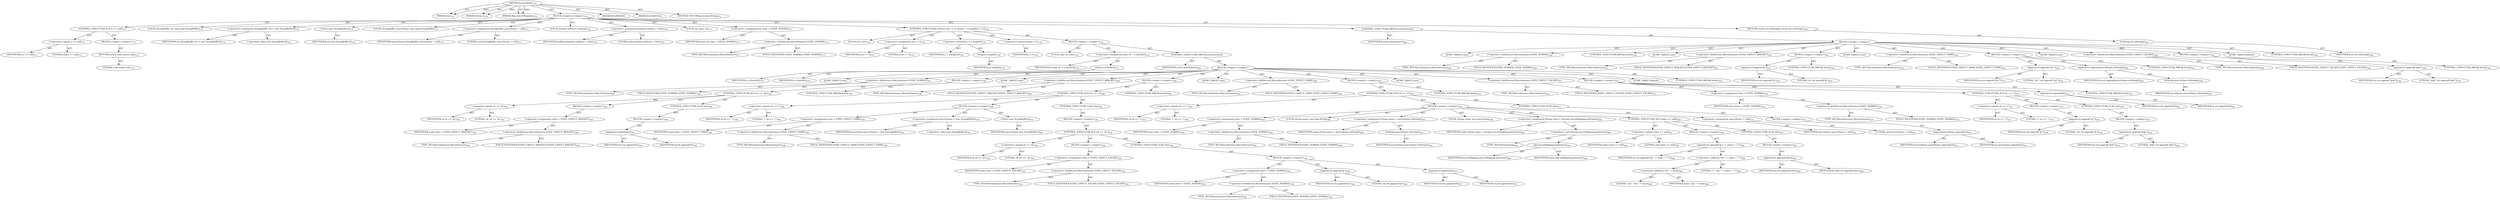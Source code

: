 digraph "macroSubs" {  
"111669149703" [label = <(METHOD,macroSubs)<SUB>170</SUB>> ]
"115964117006" [label = <(PARAM,this)<SUB>170</SUB>> ]
"115964117007" [label = <(PARAM,String s)<SUB>170</SUB>> ]
"115964117008" [label = <(PARAM,Map macroMapping)<SUB>170</SUB>> ]
"25769803789" [label = <(BLOCK,&lt;empty&gt;,&lt;empty&gt;)<SUB>170</SUB>> ]
"47244640260" [label = <(CONTROL_STRUCTURE,IF,if (s == null))<SUB>171</SUB>> ]
"30064771128" [label = <(&lt;operator&gt;.equals,s == null)<SUB>171</SUB>> ]
"68719476787" [label = <(IDENTIFIER,s,s == null)<SUB>171</SUB>> ]
"90194313222" [label = <(LITERAL,null,s == null)<SUB>171</SUB>> ]
"25769803790" [label = <(BLOCK,&lt;empty&gt;,&lt;empty&gt;)<SUB>171</SUB>> ]
"146028888067" [label = <(RETURN,return null;,return null;)<SUB>172</SUB>> ]
"90194313223" [label = <(LITERAL,null,return null;)<SUB>172</SUB>> ]
"94489280517" [label = <(LOCAL,StringBuffer ret: java.lang.StringBuffer)<SUB>174</SUB>> ]
"30064771129" [label = <(&lt;operator&gt;.assignment,StringBuffer ret = new StringBuffer())<SUB>174</SUB>> ]
"68719476788" [label = <(IDENTIFIER,ret,StringBuffer ret = new StringBuffer())<SUB>174</SUB>> ]
"30064771130" [label = <(&lt;operator&gt;.alloc,new StringBuffer())<SUB>174</SUB>> ]
"30064771131" [label = <(&lt;init&gt;,new StringBuffer())<SUB>174</SUB>> ]
"68719476789" [label = <(IDENTIFIER,ret,new StringBuffer())<SUB>174</SUB>> ]
"94489280518" [label = <(LOCAL,StringBuffer macroName: java.lang.StringBuffer)<SUB>175</SUB>> ]
"30064771132" [label = <(&lt;operator&gt;.assignment,StringBuffer macroName = null)<SUB>175</SUB>> ]
"68719476790" [label = <(IDENTIFIER,macroName,StringBuffer macroName = null)<SUB>175</SUB>> ]
"90194313224" [label = <(LITERAL,null,StringBuffer macroName = null)<SUB>175</SUB>> ]
"94489280519" [label = <(LOCAL,boolean inMacro: boolean)<SUB>176</SUB>> ]
"30064771133" [label = <(&lt;operator&gt;.assignment,boolean inMacro = false)<SUB>176</SUB>> ]
"68719476791" [label = <(IDENTIFIER,inMacro,boolean inMacro = false)<SUB>176</SUB>> ]
"90194313225" [label = <(LITERAL,false,boolean inMacro = false)<SUB>176</SUB>> ]
"94489280520" [label = <(LOCAL,int state: int)<SUB>177</SUB>> ]
"30064771134" [label = <(&lt;operator&gt;.assignment,int state = STATE_NORMAL)<SUB>177</SUB>> ]
"68719476792" [label = <(IDENTIFIER,state,int state = STATE_NORMAL)<SUB>177</SUB>> ]
"30064771135" [label = <(&lt;operator&gt;.fieldAccess,MacroInstance.STATE_NORMAL)<SUB>177</SUB>> ]
"180388626434" [label = <(TYPE_REF,MacroInstance,MacroInstance)<SUB>177</SUB>> ]
"55834574862" [label = <(FIELD_IDENTIFIER,STATE_NORMAL,STATE_NORMAL)<SUB>177</SUB>> ]
"47244640261" [label = <(CONTROL_STRUCTURE,FOR,for (int i = 0; Some(i &lt; s.length()); ++i))<SUB>178</SUB>> ]
"94489280521" [label = <(LOCAL,int i: int)<SUB>178</SUB>> ]
"30064771136" [label = <(&lt;operator&gt;.assignment,int i = 0)<SUB>178</SUB>> ]
"68719476793" [label = <(IDENTIFIER,i,int i = 0)<SUB>178</SUB>> ]
"90194313226" [label = <(LITERAL,0,int i = 0)<SUB>178</SUB>> ]
"30064771137" [label = <(&lt;operator&gt;.lessThan,i &lt; s.length())<SUB>178</SUB>> ]
"68719476794" [label = <(IDENTIFIER,i,i &lt; s.length())<SUB>178</SUB>> ]
"30064771138" [label = <(length,s.length())<SUB>178</SUB>> ]
"68719476795" [label = <(IDENTIFIER,s,s.length())<SUB>178</SUB>> ]
"30064771139" [label = <(&lt;operator&gt;.preIncrement,++i)<SUB>178</SUB>> ]
"68719476796" [label = <(IDENTIFIER,i,++i)<SUB>178</SUB>> ]
"25769803791" [label = <(BLOCK,&lt;empty&gt;,&lt;empty&gt;)<SUB>178</SUB>> ]
"94489280522" [label = <(LOCAL,char ch: char)<SUB>179</SUB>> ]
"30064771140" [label = <(&lt;operator&gt;.assignment,char ch = s.charAt(i))<SUB>179</SUB>> ]
"68719476797" [label = <(IDENTIFIER,ch,char ch = s.charAt(i))<SUB>179</SUB>> ]
"30064771141" [label = <(charAt,s.charAt(i))<SUB>179</SUB>> ]
"68719476798" [label = <(IDENTIFIER,s,s.charAt(i))<SUB>179</SUB>> ]
"68719476799" [label = <(IDENTIFIER,i,s.charAt(i))<SUB>179</SUB>> ]
"47244640262" [label = <(CONTROL_STRUCTURE,SWITCH,switch(state))> ]
"68719476800" [label = <(IDENTIFIER,state,switch(state))<SUB>180</SUB>> ]
"25769803792" [label = <(BLOCK,&lt;empty&gt;,&lt;empty&gt;)> ]
"81604378624" [label = <(JUMP_TARGET,case)> ]
"30064771142" [label = <(&lt;operator&gt;.fieldAccess,MacroInstance.STATE_NORMAL)<SUB>181</SUB>> ]
"180388626435" [label = <(TYPE_REF,MacroInstance,MacroInstance)<SUB>181</SUB>> ]
"55834574863" [label = <(FIELD_IDENTIFIER,STATE_NORMAL,STATE_NORMAL)<SUB>181</SUB>> ]
"25769803793" [label = <(BLOCK,&lt;empty&gt;,&lt;empty&gt;)<SUB>182</SUB>> ]
"47244640263" [label = <(CONTROL_STRUCTURE,IF,if (ch == '@'))<SUB>182</SUB>> ]
"30064771143" [label = <(&lt;operator&gt;.equals,ch == '@')<SUB>182</SUB>> ]
"68719476801" [label = <(IDENTIFIER,ch,ch == '@')<SUB>182</SUB>> ]
"90194313227" [label = <(LITERAL,'@',ch == '@')<SUB>182</SUB>> ]
"25769803794" [label = <(BLOCK,&lt;empty&gt;,&lt;empty&gt;)<SUB>182</SUB>> ]
"30064771144" [label = <(&lt;operator&gt;.assignment,state = STATE_EXPECT_BRACKET)<SUB>183</SUB>> ]
"68719476802" [label = <(IDENTIFIER,state,state = STATE_EXPECT_BRACKET)<SUB>183</SUB>> ]
"30064771145" [label = <(&lt;operator&gt;.fieldAccess,MacroInstance.STATE_EXPECT_BRACKET)<SUB>183</SUB>> ]
"180388626436" [label = <(TYPE_REF,MacroInstance,MacroInstance)<SUB>183</SUB>> ]
"55834574864" [label = <(FIELD_IDENTIFIER,STATE_EXPECT_BRACKET,STATE_EXPECT_BRACKET)<SUB>183</SUB>> ]
"47244640264" [label = <(CONTROL_STRUCTURE,ELSE,else)<SUB>184</SUB>> ]
"25769803795" [label = <(BLOCK,&lt;empty&gt;,&lt;empty&gt;)<SUB>184</SUB>> ]
"30064771146" [label = <(append,ret.append(ch))<SUB>185</SUB>> ]
"68719476803" [label = <(IDENTIFIER,ret,ret.append(ch))<SUB>185</SUB>> ]
"68719476804" [label = <(IDENTIFIER,ch,ret.append(ch))<SUB>185</SUB>> ]
"47244640265" [label = <(CONTROL_STRUCTURE,BREAK,break;)<SUB>187</SUB>> ]
"81604378625" [label = <(JUMP_TARGET,case)> ]
"30064771147" [label = <(&lt;operator&gt;.fieldAccess,MacroInstance.STATE_EXPECT_BRACKET)<SUB>188</SUB>> ]
"180388626437" [label = <(TYPE_REF,MacroInstance,MacroInstance)<SUB>188</SUB>> ]
"55834574865" [label = <(FIELD_IDENTIFIER,STATE_EXPECT_BRACKET,STATE_EXPECT_BRACKET)<SUB>188</SUB>> ]
"25769803796" [label = <(BLOCK,&lt;empty&gt;,&lt;empty&gt;)<SUB>189</SUB>> ]
"47244640266" [label = <(CONTROL_STRUCTURE,IF,if (ch == '{'))<SUB>189</SUB>> ]
"30064771148" [label = <(&lt;operator&gt;.equals,ch == '{')<SUB>189</SUB>> ]
"68719476805" [label = <(IDENTIFIER,ch,ch == '{')<SUB>189</SUB>> ]
"90194313228" [label = <(LITERAL,'{',ch == '{')<SUB>189</SUB>> ]
"25769803797" [label = <(BLOCK,&lt;empty&gt;,&lt;empty&gt;)<SUB>189</SUB>> ]
"30064771149" [label = <(&lt;operator&gt;.assignment,state = STATE_EXPECT_NAME)<SUB>190</SUB>> ]
"68719476806" [label = <(IDENTIFIER,state,state = STATE_EXPECT_NAME)<SUB>190</SUB>> ]
"30064771150" [label = <(&lt;operator&gt;.fieldAccess,MacroInstance.STATE_EXPECT_NAME)<SUB>190</SUB>> ]
"180388626438" [label = <(TYPE_REF,MacroInstance,MacroInstance)<SUB>190</SUB>> ]
"55834574866" [label = <(FIELD_IDENTIFIER,STATE_EXPECT_NAME,STATE_EXPECT_NAME)<SUB>190</SUB>> ]
"30064771151" [label = <(&lt;operator&gt;.assignment,macroName = new StringBuffer())<SUB>191</SUB>> ]
"68719476807" [label = <(IDENTIFIER,macroName,macroName = new StringBuffer())<SUB>191</SUB>> ]
"30064771152" [label = <(&lt;operator&gt;.alloc,new StringBuffer())<SUB>191</SUB>> ]
"30064771153" [label = <(&lt;init&gt;,new StringBuffer())<SUB>191</SUB>> ]
"68719476808" [label = <(IDENTIFIER,macroName,new StringBuffer())<SUB>191</SUB>> ]
"47244640267" [label = <(CONTROL_STRUCTURE,ELSE,else)<SUB>192</SUB>> ]
"25769803798" [label = <(BLOCK,&lt;empty&gt;,&lt;empty&gt;)<SUB>192</SUB>> ]
"47244640268" [label = <(CONTROL_STRUCTURE,IF,if (ch == '@'))<SUB>192</SUB>> ]
"30064771154" [label = <(&lt;operator&gt;.equals,ch == '@')<SUB>192</SUB>> ]
"68719476809" [label = <(IDENTIFIER,ch,ch == '@')<SUB>192</SUB>> ]
"90194313229" [label = <(LITERAL,'@',ch == '@')<SUB>192</SUB>> ]
"25769803799" [label = <(BLOCK,&lt;empty&gt;,&lt;empty&gt;)<SUB>192</SUB>> ]
"30064771155" [label = <(&lt;operator&gt;.assignment,state = STATE_EXPECT_EXCAPE)<SUB>193</SUB>> ]
"68719476810" [label = <(IDENTIFIER,state,state = STATE_EXPECT_EXCAPE)<SUB>193</SUB>> ]
"30064771156" [label = <(&lt;operator&gt;.fieldAccess,MacroInstance.STATE_EXPECT_EXCAPE)<SUB>193</SUB>> ]
"180388626439" [label = <(TYPE_REF,MacroInstance,MacroInstance)<SUB>193</SUB>> ]
"55834574867" [label = <(FIELD_IDENTIFIER,STATE_EXPECT_EXCAPE,STATE_EXPECT_EXCAPE)<SUB>193</SUB>> ]
"47244640269" [label = <(CONTROL_STRUCTURE,ELSE,else)<SUB>194</SUB>> ]
"25769803800" [label = <(BLOCK,&lt;empty&gt;,&lt;empty&gt;)<SUB>194</SUB>> ]
"30064771157" [label = <(&lt;operator&gt;.assignment,state = STATE_NORMAL)<SUB>195</SUB>> ]
"68719476811" [label = <(IDENTIFIER,state,state = STATE_NORMAL)<SUB>195</SUB>> ]
"30064771158" [label = <(&lt;operator&gt;.fieldAccess,MacroInstance.STATE_NORMAL)<SUB>195</SUB>> ]
"180388626440" [label = <(TYPE_REF,MacroInstance,MacroInstance)<SUB>195</SUB>> ]
"55834574868" [label = <(FIELD_IDENTIFIER,STATE_NORMAL,STATE_NORMAL)<SUB>195</SUB>> ]
"30064771159" [label = <(append,ret.append('@'))<SUB>196</SUB>> ]
"68719476812" [label = <(IDENTIFIER,ret,ret.append('@'))<SUB>196</SUB>> ]
"90194313230" [label = <(LITERAL,'@',ret.append('@'))<SUB>196</SUB>> ]
"30064771160" [label = <(append,ret.append(ch))<SUB>197</SUB>> ]
"68719476813" [label = <(IDENTIFIER,ret,ret.append(ch))<SUB>197</SUB>> ]
"68719476814" [label = <(IDENTIFIER,ch,ret.append(ch))<SUB>197</SUB>> ]
"47244640270" [label = <(CONTROL_STRUCTURE,BREAK,break;)<SUB>199</SUB>> ]
"81604378626" [label = <(JUMP_TARGET,case)> ]
"30064771161" [label = <(&lt;operator&gt;.fieldAccess,MacroInstance.STATE_EXPECT_NAME)<SUB>200</SUB>> ]
"180388626441" [label = <(TYPE_REF,MacroInstance,MacroInstance)<SUB>200</SUB>> ]
"55834574869" [label = <(FIELD_IDENTIFIER,STATE_EXPECT_NAME,STATE_EXPECT_NAME)<SUB>200</SUB>> ]
"25769803801" [label = <(BLOCK,&lt;empty&gt;,&lt;empty&gt;)<SUB>201</SUB>> ]
"47244640271" [label = <(CONTROL_STRUCTURE,IF,if (ch == '}'))<SUB>201</SUB>> ]
"30064771162" [label = <(&lt;operator&gt;.equals,ch == '}')<SUB>201</SUB>> ]
"68719476815" [label = <(IDENTIFIER,ch,ch == '}')<SUB>201</SUB>> ]
"90194313231" [label = <(LITERAL,'}',ch == '}')<SUB>201</SUB>> ]
"25769803802" [label = <(BLOCK,&lt;empty&gt;,&lt;empty&gt;)<SUB>201</SUB>> ]
"30064771163" [label = <(&lt;operator&gt;.assignment,state = STATE_NORMAL)<SUB>202</SUB>> ]
"68719476816" [label = <(IDENTIFIER,state,state = STATE_NORMAL)<SUB>202</SUB>> ]
"30064771164" [label = <(&lt;operator&gt;.fieldAccess,MacroInstance.STATE_NORMAL)<SUB>202</SUB>> ]
"180388626442" [label = <(TYPE_REF,MacroInstance,MacroInstance)<SUB>202</SUB>> ]
"55834574870" [label = <(FIELD_IDENTIFIER,STATE_NORMAL,STATE_NORMAL)<SUB>202</SUB>> ]
"94489280523" [label = <(LOCAL,String name: java.lang.String)<SUB>203</SUB>> ]
"30064771165" [label = <(&lt;operator&gt;.assignment,String name = macroName.toString())<SUB>203</SUB>> ]
"68719476817" [label = <(IDENTIFIER,name,String name = macroName.toString())<SUB>203</SUB>> ]
"30064771166" [label = <(toString,macroName.toString())<SUB>203</SUB>> ]
"68719476818" [label = <(IDENTIFIER,macroName,macroName.toString())<SUB>203</SUB>> ]
"94489280524" [label = <(LOCAL,String value: java.lang.String)<SUB>204</SUB>> ]
"30064771167" [label = <(&lt;operator&gt;.assignment,String value = (String) macroMapping.get(name))<SUB>204</SUB>> ]
"68719476819" [label = <(IDENTIFIER,value,String value = (String) macroMapping.get(name))<SUB>204</SUB>> ]
"30064771168" [label = <(&lt;operator&gt;.cast,(String) macroMapping.get(name))<SUB>204</SUB>> ]
"180388626443" [label = <(TYPE_REF,String,String)<SUB>204</SUB>> ]
"30064771169" [label = <(get,macroMapping.get(name))<SUB>204</SUB>> ]
"68719476820" [label = <(IDENTIFIER,macroMapping,macroMapping.get(name))<SUB>204</SUB>> ]
"68719476821" [label = <(IDENTIFIER,name,macroMapping.get(name))<SUB>204</SUB>> ]
"47244640272" [label = <(CONTROL_STRUCTURE,IF,if (value == null))<SUB>205</SUB>> ]
"30064771170" [label = <(&lt;operator&gt;.equals,value == null)<SUB>205</SUB>> ]
"68719476822" [label = <(IDENTIFIER,value,value == null)<SUB>205</SUB>> ]
"90194313232" [label = <(LITERAL,null,value == null)<SUB>205</SUB>> ]
"25769803803" [label = <(BLOCK,&lt;empty&gt;,&lt;empty&gt;)<SUB>205</SUB>> ]
"30064771171" [label = <(append,ret.append(&quot;@{&quot; + name + &quot;}&quot;))<SUB>206</SUB>> ]
"68719476823" [label = <(IDENTIFIER,ret,ret.append(&quot;@{&quot; + name + &quot;}&quot;))<SUB>206</SUB>> ]
"30064771172" [label = <(&lt;operator&gt;.addition,&quot;@{&quot; + name + &quot;}&quot;)<SUB>206</SUB>> ]
"30064771173" [label = <(&lt;operator&gt;.addition,&quot;@{&quot; + name)<SUB>206</SUB>> ]
"90194313233" [label = <(LITERAL,&quot;@{&quot;,&quot;@{&quot; + name)<SUB>206</SUB>> ]
"68719476824" [label = <(IDENTIFIER,name,&quot;@{&quot; + name)<SUB>206</SUB>> ]
"90194313234" [label = <(LITERAL,&quot;}&quot;,&quot;@{&quot; + name + &quot;}&quot;)<SUB>206</SUB>> ]
"47244640273" [label = <(CONTROL_STRUCTURE,ELSE,else)<SUB>207</SUB>> ]
"25769803804" [label = <(BLOCK,&lt;empty&gt;,&lt;empty&gt;)<SUB>207</SUB>> ]
"30064771174" [label = <(append,ret.append(value))<SUB>208</SUB>> ]
"68719476825" [label = <(IDENTIFIER,ret,ret.append(value))<SUB>208</SUB>> ]
"68719476826" [label = <(IDENTIFIER,value,ret.append(value))<SUB>208</SUB>> ]
"30064771175" [label = <(&lt;operator&gt;.assignment,macroName = null)<SUB>210</SUB>> ]
"68719476827" [label = <(IDENTIFIER,macroName,macroName = null)<SUB>210</SUB>> ]
"90194313235" [label = <(LITERAL,null,macroName = null)<SUB>210</SUB>> ]
"47244640274" [label = <(CONTROL_STRUCTURE,ELSE,else)<SUB>211</SUB>> ]
"25769803805" [label = <(BLOCK,&lt;empty&gt;,&lt;empty&gt;)<SUB>211</SUB>> ]
"30064771176" [label = <(append,macroName.append(ch))<SUB>212</SUB>> ]
"68719476828" [label = <(IDENTIFIER,macroName,macroName.append(ch))<SUB>212</SUB>> ]
"68719476829" [label = <(IDENTIFIER,ch,macroName.append(ch))<SUB>212</SUB>> ]
"47244640275" [label = <(CONTROL_STRUCTURE,BREAK,break;)<SUB>214</SUB>> ]
"81604378627" [label = <(JUMP_TARGET,case)> ]
"30064771177" [label = <(&lt;operator&gt;.fieldAccess,MacroInstance.STATE_EXPECT_EXCAPE)<SUB>215</SUB>> ]
"180388626444" [label = <(TYPE_REF,MacroInstance,MacroInstance)<SUB>215</SUB>> ]
"55834574871" [label = <(FIELD_IDENTIFIER,STATE_EXPECT_EXCAPE,STATE_EXPECT_EXCAPE)<SUB>215</SUB>> ]
"25769803806" [label = <(BLOCK,&lt;empty&gt;,&lt;empty&gt;)<SUB>216</SUB>> ]
"30064771178" [label = <(&lt;operator&gt;.assignment,state = STATE_NORMAL)<SUB>216</SUB>> ]
"68719476830" [label = <(IDENTIFIER,state,state = STATE_NORMAL)<SUB>216</SUB>> ]
"30064771179" [label = <(&lt;operator&gt;.fieldAccess,MacroInstance.STATE_NORMAL)<SUB>216</SUB>> ]
"180388626445" [label = <(TYPE_REF,MacroInstance,MacroInstance)<SUB>216</SUB>> ]
"55834574872" [label = <(FIELD_IDENTIFIER,STATE_NORMAL,STATE_NORMAL)<SUB>216</SUB>> ]
"47244640276" [label = <(CONTROL_STRUCTURE,IF,if (ch == '{'))<SUB>217</SUB>> ]
"30064771180" [label = <(&lt;operator&gt;.equals,ch == '{')<SUB>217</SUB>> ]
"68719476831" [label = <(IDENTIFIER,ch,ch == '{')<SUB>217</SUB>> ]
"90194313236" [label = <(LITERAL,'{',ch == '{')<SUB>217</SUB>> ]
"25769803807" [label = <(BLOCK,&lt;empty&gt;,&lt;empty&gt;)<SUB>217</SUB>> ]
"30064771181" [label = <(append,ret.append(&quot;@&quot;))<SUB>218</SUB>> ]
"68719476832" [label = <(IDENTIFIER,ret,ret.append(&quot;@&quot;))<SUB>218</SUB>> ]
"90194313237" [label = <(LITERAL,&quot;@&quot;,ret.append(&quot;@&quot;))<SUB>218</SUB>> ]
"47244640277" [label = <(CONTROL_STRUCTURE,ELSE,else)<SUB>219</SUB>> ]
"25769803808" [label = <(BLOCK,&lt;empty&gt;,&lt;empty&gt;)<SUB>219</SUB>> ]
"30064771182" [label = <(append,ret.append(&quot;@@&quot;))<SUB>220</SUB>> ]
"68719476833" [label = <(IDENTIFIER,ret,ret.append(&quot;@@&quot;))<SUB>220</SUB>> ]
"90194313238" [label = <(LITERAL,&quot;@@&quot;,ret.append(&quot;@@&quot;))<SUB>220</SUB>> ]
"30064771183" [label = <(append,ret.append(ch))<SUB>222</SUB>> ]
"68719476834" [label = <(IDENTIFIER,ret,ret.append(ch))<SUB>222</SUB>> ]
"68719476835" [label = <(IDENTIFIER,ch,ret.append(ch))<SUB>222</SUB>> ]
"47244640278" [label = <(CONTROL_STRUCTURE,BREAK,break;)<SUB>223</SUB>> ]
"81604378628" [label = <(JUMP_TARGET,default)> ]
"47244640279" [label = <(CONTROL_STRUCTURE,BREAK,break;)<SUB>225</SUB>> ]
"47244640280" [label = <(CONTROL_STRUCTURE,SWITCH,switch(state))> ]
"68719476836" [label = <(IDENTIFIER,state,switch(state))<SUB>228</SUB>> ]
"25769803809" [label = <(BLOCK,&lt;empty&gt;,&lt;empty&gt;)> ]
"81604378629" [label = <(JUMP_TARGET,case)> ]
"30064771184" [label = <(&lt;operator&gt;.fieldAccess,MacroInstance.STATE_NORMAL)<SUB>229</SUB>> ]
"180388626446" [label = <(TYPE_REF,MacroInstance,MacroInstance)<SUB>229</SUB>> ]
"55834574873" [label = <(FIELD_IDENTIFIER,STATE_NORMAL,STATE_NORMAL)<SUB>229</SUB>> ]
"47244640281" [label = <(CONTROL_STRUCTURE,BREAK,break;)<SUB>230</SUB>> ]
"81604378630" [label = <(JUMP_TARGET,case)> ]
"30064771185" [label = <(&lt;operator&gt;.fieldAccess,MacroInstance.STATE_EXPECT_BRACKET)<SUB>231</SUB>> ]
"180388626447" [label = <(TYPE_REF,MacroInstance,MacroInstance)<SUB>231</SUB>> ]
"55834574874" [label = <(FIELD_IDENTIFIER,STATE_EXPECT_BRACKET,STATE_EXPECT_BRACKET)<SUB>231</SUB>> ]
"25769803810" [label = <(BLOCK,&lt;empty&gt;,&lt;empty&gt;)<SUB>232</SUB>> ]
"30064771186" [label = <(append,ret.append('@'))<SUB>232</SUB>> ]
"68719476837" [label = <(IDENTIFIER,ret,ret.append('@'))<SUB>232</SUB>> ]
"90194313239" [label = <(LITERAL,'@',ret.append('@'))<SUB>232</SUB>> ]
"47244640282" [label = <(CONTROL_STRUCTURE,BREAK,break;)<SUB>233</SUB>> ]
"81604378631" [label = <(JUMP_TARGET,case)> ]
"30064771187" [label = <(&lt;operator&gt;.fieldAccess,MacroInstance.STATE_EXPECT_NAME)<SUB>234</SUB>> ]
"180388626448" [label = <(TYPE_REF,MacroInstance,MacroInstance)<SUB>234</SUB>> ]
"55834574875" [label = <(FIELD_IDENTIFIER,STATE_EXPECT_NAME,STATE_EXPECT_NAME)<SUB>234</SUB>> ]
"25769803811" [label = <(BLOCK,&lt;empty&gt;,&lt;empty&gt;)<SUB>235</SUB>> ]
"30064771188" [label = <(append,ret.append(&quot;@{&quot;))<SUB>235</SUB>> ]
"68719476838" [label = <(IDENTIFIER,ret,ret.append(&quot;@{&quot;))<SUB>235</SUB>> ]
"90194313240" [label = <(LITERAL,&quot;@{&quot;,ret.append(&quot;@{&quot;))<SUB>235</SUB>> ]
"30064771189" [label = <(append,ret.append(macroName.toString()))<SUB>236</SUB>> ]
"68719476839" [label = <(IDENTIFIER,ret,ret.append(macroName.toString()))<SUB>236</SUB>> ]
"30064771190" [label = <(toString,macroName.toString())<SUB>236</SUB>> ]
"68719476840" [label = <(IDENTIFIER,macroName,macroName.toString())<SUB>236</SUB>> ]
"47244640283" [label = <(CONTROL_STRUCTURE,BREAK,break;)<SUB>237</SUB>> ]
"81604378632" [label = <(JUMP_TARGET,case)> ]
"30064771191" [label = <(&lt;operator&gt;.fieldAccess,MacroInstance.STATE_EXPECT_EXCAPE)<SUB>238</SUB>> ]
"180388626449" [label = <(TYPE_REF,MacroInstance,MacroInstance)<SUB>238</SUB>> ]
"55834574876" [label = <(FIELD_IDENTIFIER,STATE_EXPECT_EXCAPE,STATE_EXPECT_EXCAPE)<SUB>238</SUB>> ]
"25769803812" [label = <(BLOCK,&lt;empty&gt;,&lt;empty&gt;)<SUB>239</SUB>> ]
"30064771192" [label = <(append,ret.append(&quot;@@&quot;))<SUB>239</SUB>> ]
"68719476841" [label = <(IDENTIFIER,ret,ret.append(&quot;@@&quot;))<SUB>239</SUB>> ]
"90194313241" [label = <(LITERAL,&quot;@@&quot;,ret.append(&quot;@@&quot;))<SUB>239</SUB>> ]
"47244640284" [label = <(CONTROL_STRUCTURE,BREAK,break;)<SUB>240</SUB>> ]
"81604378633" [label = <(JUMP_TARGET,default)> ]
"47244640285" [label = <(CONTROL_STRUCTURE,BREAK,break;)<SUB>242</SUB>> ]
"146028888068" [label = <(RETURN,return ret.toString();,return ret.toString();)<SUB>245</SUB>> ]
"30064771193" [label = <(toString,ret.toString())<SUB>245</SUB>> ]
"68719476842" [label = <(IDENTIFIER,ret,ret.toString())<SUB>245</SUB>> ]
"133143986205" [label = <(MODIFIER,PRIVATE)> ]
"133143986206" [label = <(MODIFIER,VIRTUAL)> ]
"128849018887" [label = <(METHOD_RETURN,java.lang.String)<SUB>170</SUB>> ]
  "111669149703" -> "115964117006"  [ label = "AST: "] 
  "111669149703" -> "115964117007"  [ label = "AST: "] 
  "111669149703" -> "115964117008"  [ label = "AST: "] 
  "111669149703" -> "25769803789"  [ label = "AST: "] 
  "111669149703" -> "133143986205"  [ label = "AST: "] 
  "111669149703" -> "133143986206"  [ label = "AST: "] 
  "111669149703" -> "128849018887"  [ label = "AST: "] 
  "25769803789" -> "47244640260"  [ label = "AST: "] 
  "25769803789" -> "94489280517"  [ label = "AST: "] 
  "25769803789" -> "30064771129"  [ label = "AST: "] 
  "25769803789" -> "30064771131"  [ label = "AST: "] 
  "25769803789" -> "94489280518"  [ label = "AST: "] 
  "25769803789" -> "30064771132"  [ label = "AST: "] 
  "25769803789" -> "94489280519"  [ label = "AST: "] 
  "25769803789" -> "30064771133"  [ label = "AST: "] 
  "25769803789" -> "94489280520"  [ label = "AST: "] 
  "25769803789" -> "30064771134"  [ label = "AST: "] 
  "25769803789" -> "47244640261"  [ label = "AST: "] 
  "25769803789" -> "47244640280"  [ label = "AST: "] 
  "25769803789" -> "146028888068"  [ label = "AST: "] 
  "47244640260" -> "30064771128"  [ label = "AST: "] 
  "47244640260" -> "25769803790"  [ label = "AST: "] 
  "30064771128" -> "68719476787"  [ label = "AST: "] 
  "30064771128" -> "90194313222"  [ label = "AST: "] 
  "25769803790" -> "146028888067"  [ label = "AST: "] 
  "146028888067" -> "90194313223"  [ label = "AST: "] 
  "30064771129" -> "68719476788"  [ label = "AST: "] 
  "30064771129" -> "30064771130"  [ label = "AST: "] 
  "30064771131" -> "68719476789"  [ label = "AST: "] 
  "30064771132" -> "68719476790"  [ label = "AST: "] 
  "30064771132" -> "90194313224"  [ label = "AST: "] 
  "30064771133" -> "68719476791"  [ label = "AST: "] 
  "30064771133" -> "90194313225"  [ label = "AST: "] 
  "30064771134" -> "68719476792"  [ label = "AST: "] 
  "30064771134" -> "30064771135"  [ label = "AST: "] 
  "30064771135" -> "180388626434"  [ label = "AST: "] 
  "30064771135" -> "55834574862"  [ label = "AST: "] 
  "47244640261" -> "94489280521"  [ label = "AST: "] 
  "47244640261" -> "30064771136"  [ label = "AST: "] 
  "47244640261" -> "30064771137"  [ label = "AST: "] 
  "47244640261" -> "30064771139"  [ label = "AST: "] 
  "47244640261" -> "25769803791"  [ label = "AST: "] 
  "30064771136" -> "68719476793"  [ label = "AST: "] 
  "30064771136" -> "90194313226"  [ label = "AST: "] 
  "30064771137" -> "68719476794"  [ label = "AST: "] 
  "30064771137" -> "30064771138"  [ label = "AST: "] 
  "30064771138" -> "68719476795"  [ label = "AST: "] 
  "30064771139" -> "68719476796"  [ label = "AST: "] 
  "25769803791" -> "94489280522"  [ label = "AST: "] 
  "25769803791" -> "30064771140"  [ label = "AST: "] 
  "25769803791" -> "47244640262"  [ label = "AST: "] 
  "30064771140" -> "68719476797"  [ label = "AST: "] 
  "30064771140" -> "30064771141"  [ label = "AST: "] 
  "30064771141" -> "68719476798"  [ label = "AST: "] 
  "30064771141" -> "68719476799"  [ label = "AST: "] 
  "47244640262" -> "68719476800"  [ label = "AST: "] 
  "47244640262" -> "25769803792"  [ label = "AST: "] 
  "25769803792" -> "81604378624"  [ label = "AST: "] 
  "25769803792" -> "30064771142"  [ label = "AST: "] 
  "25769803792" -> "25769803793"  [ label = "AST: "] 
  "25769803792" -> "81604378625"  [ label = "AST: "] 
  "25769803792" -> "30064771147"  [ label = "AST: "] 
  "25769803792" -> "25769803796"  [ label = "AST: "] 
  "25769803792" -> "81604378626"  [ label = "AST: "] 
  "25769803792" -> "30064771161"  [ label = "AST: "] 
  "25769803792" -> "25769803801"  [ label = "AST: "] 
  "25769803792" -> "81604378627"  [ label = "AST: "] 
  "25769803792" -> "30064771177"  [ label = "AST: "] 
  "25769803792" -> "25769803806"  [ label = "AST: "] 
  "25769803792" -> "81604378628"  [ label = "AST: "] 
  "25769803792" -> "47244640279"  [ label = "AST: "] 
  "30064771142" -> "180388626435"  [ label = "AST: "] 
  "30064771142" -> "55834574863"  [ label = "AST: "] 
  "25769803793" -> "47244640263"  [ label = "AST: "] 
  "25769803793" -> "47244640265"  [ label = "AST: "] 
  "47244640263" -> "30064771143"  [ label = "AST: "] 
  "47244640263" -> "25769803794"  [ label = "AST: "] 
  "47244640263" -> "47244640264"  [ label = "AST: "] 
  "30064771143" -> "68719476801"  [ label = "AST: "] 
  "30064771143" -> "90194313227"  [ label = "AST: "] 
  "25769803794" -> "30064771144"  [ label = "AST: "] 
  "30064771144" -> "68719476802"  [ label = "AST: "] 
  "30064771144" -> "30064771145"  [ label = "AST: "] 
  "30064771145" -> "180388626436"  [ label = "AST: "] 
  "30064771145" -> "55834574864"  [ label = "AST: "] 
  "47244640264" -> "25769803795"  [ label = "AST: "] 
  "25769803795" -> "30064771146"  [ label = "AST: "] 
  "30064771146" -> "68719476803"  [ label = "AST: "] 
  "30064771146" -> "68719476804"  [ label = "AST: "] 
  "30064771147" -> "180388626437"  [ label = "AST: "] 
  "30064771147" -> "55834574865"  [ label = "AST: "] 
  "25769803796" -> "47244640266"  [ label = "AST: "] 
  "25769803796" -> "47244640270"  [ label = "AST: "] 
  "47244640266" -> "30064771148"  [ label = "AST: "] 
  "47244640266" -> "25769803797"  [ label = "AST: "] 
  "47244640266" -> "47244640267"  [ label = "AST: "] 
  "30064771148" -> "68719476805"  [ label = "AST: "] 
  "30064771148" -> "90194313228"  [ label = "AST: "] 
  "25769803797" -> "30064771149"  [ label = "AST: "] 
  "25769803797" -> "30064771151"  [ label = "AST: "] 
  "25769803797" -> "30064771153"  [ label = "AST: "] 
  "30064771149" -> "68719476806"  [ label = "AST: "] 
  "30064771149" -> "30064771150"  [ label = "AST: "] 
  "30064771150" -> "180388626438"  [ label = "AST: "] 
  "30064771150" -> "55834574866"  [ label = "AST: "] 
  "30064771151" -> "68719476807"  [ label = "AST: "] 
  "30064771151" -> "30064771152"  [ label = "AST: "] 
  "30064771153" -> "68719476808"  [ label = "AST: "] 
  "47244640267" -> "25769803798"  [ label = "AST: "] 
  "25769803798" -> "47244640268"  [ label = "AST: "] 
  "47244640268" -> "30064771154"  [ label = "AST: "] 
  "47244640268" -> "25769803799"  [ label = "AST: "] 
  "47244640268" -> "47244640269"  [ label = "AST: "] 
  "30064771154" -> "68719476809"  [ label = "AST: "] 
  "30064771154" -> "90194313229"  [ label = "AST: "] 
  "25769803799" -> "30064771155"  [ label = "AST: "] 
  "30064771155" -> "68719476810"  [ label = "AST: "] 
  "30064771155" -> "30064771156"  [ label = "AST: "] 
  "30064771156" -> "180388626439"  [ label = "AST: "] 
  "30064771156" -> "55834574867"  [ label = "AST: "] 
  "47244640269" -> "25769803800"  [ label = "AST: "] 
  "25769803800" -> "30064771157"  [ label = "AST: "] 
  "25769803800" -> "30064771159"  [ label = "AST: "] 
  "25769803800" -> "30064771160"  [ label = "AST: "] 
  "30064771157" -> "68719476811"  [ label = "AST: "] 
  "30064771157" -> "30064771158"  [ label = "AST: "] 
  "30064771158" -> "180388626440"  [ label = "AST: "] 
  "30064771158" -> "55834574868"  [ label = "AST: "] 
  "30064771159" -> "68719476812"  [ label = "AST: "] 
  "30064771159" -> "90194313230"  [ label = "AST: "] 
  "30064771160" -> "68719476813"  [ label = "AST: "] 
  "30064771160" -> "68719476814"  [ label = "AST: "] 
  "30064771161" -> "180388626441"  [ label = "AST: "] 
  "30064771161" -> "55834574869"  [ label = "AST: "] 
  "25769803801" -> "47244640271"  [ label = "AST: "] 
  "25769803801" -> "47244640275"  [ label = "AST: "] 
  "47244640271" -> "30064771162"  [ label = "AST: "] 
  "47244640271" -> "25769803802"  [ label = "AST: "] 
  "47244640271" -> "47244640274"  [ label = "AST: "] 
  "30064771162" -> "68719476815"  [ label = "AST: "] 
  "30064771162" -> "90194313231"  [ label = "AST: "] 
  "25769803802" -> "30064771163"  [ label = "AST: "] 
  "25769803802" -> "94489280523"  [ label = "AST: "] 
  "25769803802" -> "30064771165"  [ label = "AST: "] 
  "25769803802" -> "94489280524"  [ label = "AST: "] 
  "25769803802" -> "30064771167"  [ label = "AST: "] 
  "25769803802" -> "47244640272"  [ label = "AST: "] 
  "25769803802" -> "30064771175"  [ label = "AST: "] 
  "30064771163" -> "68719476816"  [ label = "AST: "] 
  "30064771163" -> "30064771164"  [ label = "AST: "] 
  "30064771164" -> "180388626442"  [ label = "AST: "] 
  "30064771164" -> "55834574870"  [ label = "AST: "] 
  "30064771165" -> "68719476817"  [ label = "AST: "] 
  "30064771165" -> "30064771166"  [ label = "AST: "] 
  "30064771166" -> "68719476818"  [ label = "AST: "] 
  "30064771167" -> "68719476819"  [ label = "AST: "] 
  "30064771167" -> "30064771168"  [ label = "AST: "] 
  "30064771168" -> "180388626443"  [ label = "AST: "] 
  "30064771168" -> "30064771169"  [ label = "AST: "] 
  "30064771169" -> "68719476820"  [ label = "AST: "] 
  "30064771169" -> "68719476821"  [ label = "AST: "] 
  "47244640272" -> "30064771170"  [ label = "AST: "] 
  "47244640272" -> "25769803803"  [ label = "AST: "] 
  "47244640272" -> "47244640273"  [ label = "AST: "] 
  "30064771170" -> "68719476822"  [ label = "AST: "] 
  "30064771170" -> "90194313232"  [ label = "AST: "] 
  "25769803803" -> "30064771171"  [ label = "AST: "] 
  "30064771171" -> "68719476823"  [ label = "AST: "] 
  "30064771171" -> "30064771172"  [ label = "AST: "] 
  "30064771172" -> "30064771173"  [ label = "AST: "] 
  "30064771172" -> "90194313234"  [ label = "AST: "] 
  "30064771173" -> "90194313233"  [ label = "AST: "] 
  "30064771173" -> "68719476824"  [ label = "AST: "] 
  "47244640273" -> "25769803804"  [ label = "AST: "] 
  "25769803804" -> "30064771174"  [ label = "AST: "] 
  "30064771174" -> "68719476825"  [ label = "AST: "] 
  "30064771174" -> "68719476826"  [ label = "AST: "] 
  "30064771175" -> "68719476827"  [ label = "AST: "] 
  "30064771175" -> "90194313235"  [ label = "AST: "] 
  "47244640274" -> "25769803805"  [ label = "AST: "] 
  "25769803805" -> "30064771176"  [ label = "AST: "] 
  "30064771176" -> "68719476828"  [ label = "AST: "] 
  "30064771176" -> "68719476829"  [ label = "AST: "] 
  "30064771177" -> "180388626444"  [ label = "AST: "] 
  "30064771177" -> "55834574871"  [ label = "AST: "] 
  "25769803806" -> "30064771178"  [ label = "AST: "] 
  "25769803806" -> "47244640276"  [ label = "AST: "] 
  "25769803806" -> "30064771183"  [ label = "AST: "] 
  "25769803806" -> "47244640278"  [ label = "AST: "] 
  "30064771178" -> "68719476830"  [ label = "AST: "] 
  "30064771178" -> "30064771179"  [ label = "AST: "] 
  "30064771179" -> "180388626445"  [ label = "AST: "] 
  "30064771179" -> "55834574872"  [ label = "AST: "] 
  "47244640276" -> "30064771180"  [ label = "AST: "] 
  "47244640276" -> "25769803807"  [ label = "AST: "] 
  "47244640276" -> "47244640277"  [ label = "AST: "] 
  "30064771180" -> "68719476831"  [ label = "AST: "] 
  "30064771180" -> "90194313236"  [ label = "AST: "] 
  "25769803807" -> "30064771181"  [ label = "AST: "] 
  "30064771181" -> "68719476832"  [ label = "AST: "] 
  "30064771181" -> "90194313237"  [ label = "AST: "] 
  "47244640277" -> "25769803808"  [ label = "AST: "] 
  "25769803808" -> "30064771182"  [ label = "AST: "] 
  "30064771182" -> "68719476833"  [ label = "AST: "] 
  "30064771182" -> "90194313238"  [ label = "AST: "] 
  "30064771183" -> "68719476834"  [ label = "AST: "] 
  "30064771183" -> "68719476835"  [ label = "AST: "] 
  "47244640280" -> "68719476836"  [ label = "AST: "] 
  "47244640280" -> "25769803809"  [ label = "AST: "] 
  "25769803809" -> "81604378629"  [ label = "AST: "] 
  "25769803809" -> "30064771184"  [ label = "AST: "] 
  "25769803809" -> "47244640281"  [ label = "AST: "] 
  "25769803809" -> "81604378630"  [ label = "AST: "] 
  "25769803809" -> "30064771185"  [ label = "AST: "] 
  "25769803809" -> "25769803810"  [ label = "AST: "] 
  "25769803809" -> "81604378631"  [ label = "AST: "] 
  "25769803809" -> "30064771187"  [ label = "AST: "] 
  "25769803809" -> "25769803811"  [ label = "AST: "] 
  "25769803809" -> "81604378632"  [ label = "AST: "] 
  "25769803809" -> "30064771191"  [ label = "AST: "] 
  "25769803809" -> "25769803812"  [ label = "AST: "] 
  "25769803809" -> "81604378633"  [ label = "AST: "] 
  "25769803809" -> "47244640285"  [ label = "AST: "] 
  "30064771184" -> "180388626446"  [ label = "AST: "] 
  "30064771184" -> "55834574873"  [ label = "AST: "] 
  "30064771185" -> "180388626447"  [ label = "AST: "] 
  "30064771185" -> "55834574874"  [ label = "AST: "] 
  "25769803810" -> "30064771186"  [ label = "AST: "] 
  "25769803810" -> "47244640282"  [ label = "AST: "] 
  "30064771186" -> "68719476837"  [ label = "AST: "] 
  "30064771186" -> "90194313239"  [ label = "AST: "] 
  "30064771187" -> "180388626448"  [ label = "AST: "] 
  "30064771187" -> "55834574875"  [ label = "AST: "] 
  "25769803811" -> "30064771188"  [ label = "AST: "] 
  "25769803811" -> "30064771189"  [ label = "AST: "] 
  "25769803811" -> "47244640283"  [ label = "AST: "] 
  "30064771188" -> "68719476838"  [ label = "AST: "] 
  "30064771188" -> "90194313240"  [ label = "AST: "] 
  "30064771189" -> "68719476839"  [ label = "AST: "] 
  "30064771189" -> "30064771190"  [ label = "AST: "] 
  "30064771190" -> "68719476840"  [ label = "AST: "] 
  "30064771191" -> "180388626449"  [ label = "AST: "] 
  "30064771191" -> "55834574876"  [ label = "AST: "] 
  "25769803812" -> "30064771192"  [ label = "AST: "] 
  "25769803812" -> "47244640284"  [ label = "AST: "] 
  "30064771192" -> "68719476841"  [ label = "AST: "] 
  "30064771192" -> "90194313241"  [ label = "AST: "] 
  "146028888068" -> "30064771193"  [ label = "AST: "] 
  "30064771193" -> "68719476842"  [ label = "AST: "] 
  "111669149703" -> "115964117006"  [ label = "DDG: "] 
  "111669149703" -> "115964117007"  [ label = "DDG: "] 
  "111669149703" -> "115964117008"  [ label = "DDG: "] 
}
